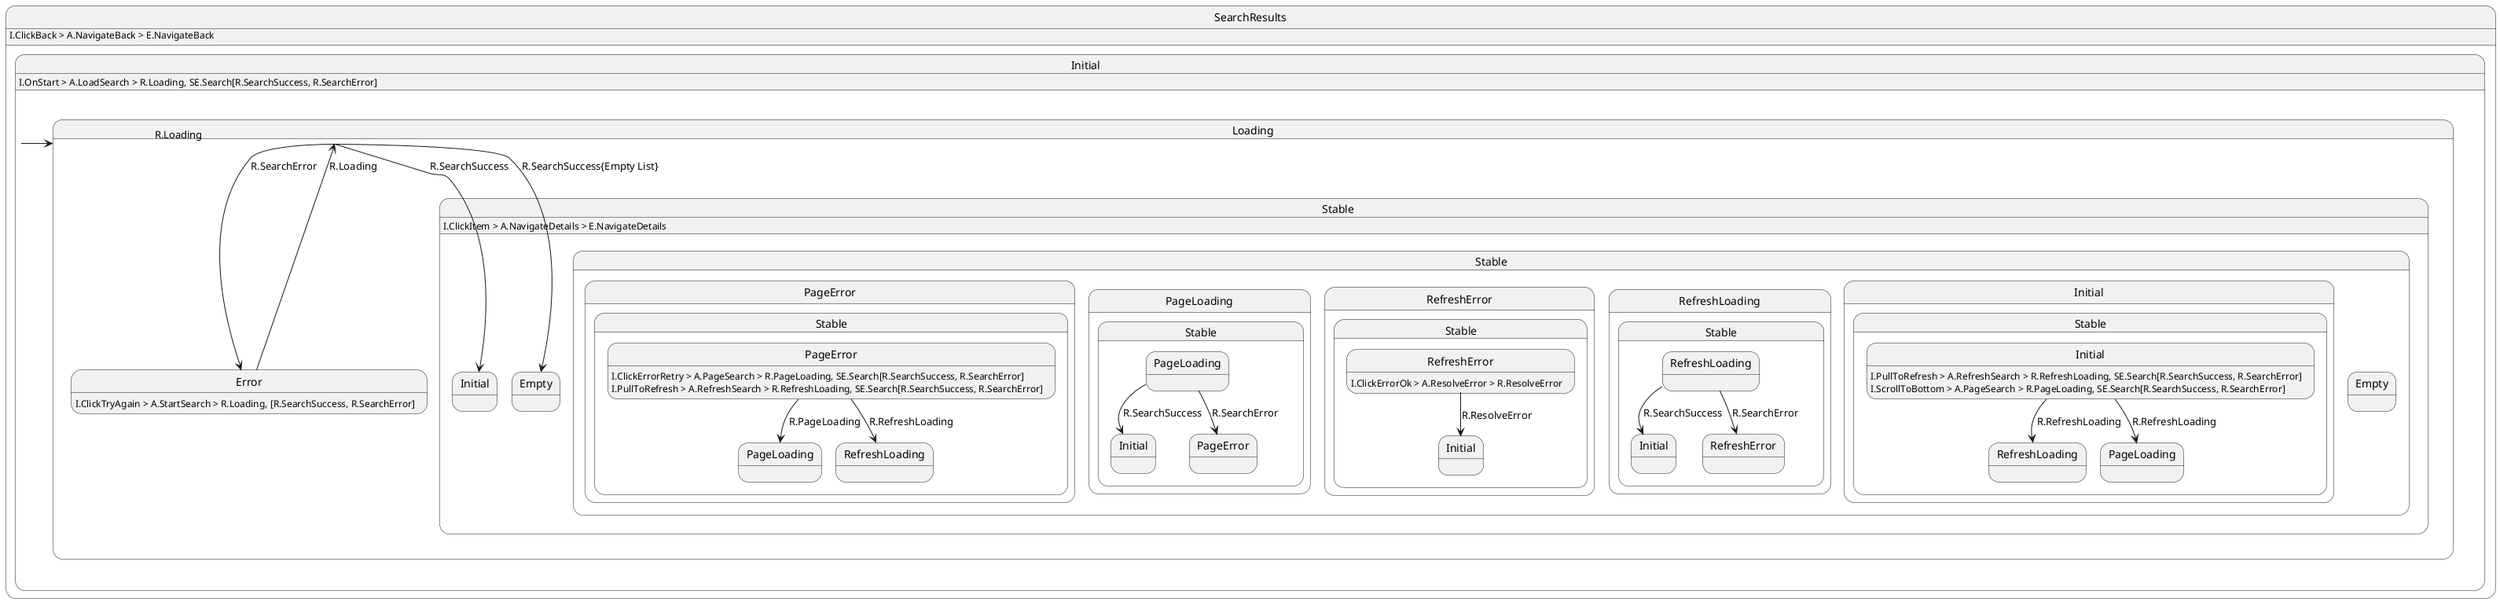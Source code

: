 @startuml SearchResults
state SearchResults {
    SearchResults: I.ClickBack > A.NavigateBack > E.NavigateBack

    state Initial {
        Initial : I.OnStart > A.LoadSearch > R.Loading, SE.Search[R.SearchSuccess, R.SearchError]

        Initial -right-> Loading: R.Loading
    }

    state Loading {
        Loading --> Stable.Initial: R.SearchSuccess
        Loading --> Stable.Empty: R.SearchSuccess{Empty List}
        Loading --> Error: R.SearchError
    }

    state Stable {
        Stable : I.ClickItem > A.NavigateDetails > E.NavigateDetails

        state Stable.Empty {

        }

        state Stable.Initial {
            Stable.Initial : I.PullToRefresh > A.RefreshSearch > R.RefreshLoading, SE.Search[R.SearchSuccess, R.SearchError]
            Stable.Initial : I.ScrollToBottom > A.PageSearch > R.PageLoading, SE.Search[R.SearchSuccess, R.SearchError]

            Stable.Initial --> Stable.RefreshLoading : R.RefreshLoading
            Stable.Initial --> Stable.PageLoading : R.RefreshLoading
        }

        state Stable.RefreshLoading {
            Stable.RefreshLoading --> Stable.Initial : R.SearchSuccess
            Stable.RefreshLoading --> Stable.RefreshError : R.SearchError
        }

        state Stable.RefreshError {
            Stable.RefreshError : I.ClickErrorOk > A.ResolveError > R.ResolveError

            Stable.RefreshError --> Stable.Initial : R.ResolveError
        }

        state Stable.PageLoading {
            Stable.PageLoading --> Stable.Initial : R.SearchSuccess
            Stable.PageLoading --> Stable.PageError : R.SearchError
        }

        state Stable.PageError {
            Stable.PageError : I.ClickErrorRetry > A.PageSearch > R.PageLoading, SE.Search[R.SearchSuccess, R.SearchError]
            Stable.PageError : I.PullToRefresh > A.RefreshSearch > R.RefreshLoading, SE.Search[R.SearchSuccess, R.SearchError]

            Stable.PageError --> Stable.PageLoading : R.PageLoading
            Stable.PageError --> Stable.RefreshLoading : R.RefreshLoading
        }
    }

    state Error {
        Error : I.ClickTryAgain > A.StartSearch > R.Loading, [R.SearchSuccess, R.SearchError]

        Error --> Loading : R.Loading
    }
}
@enduml

